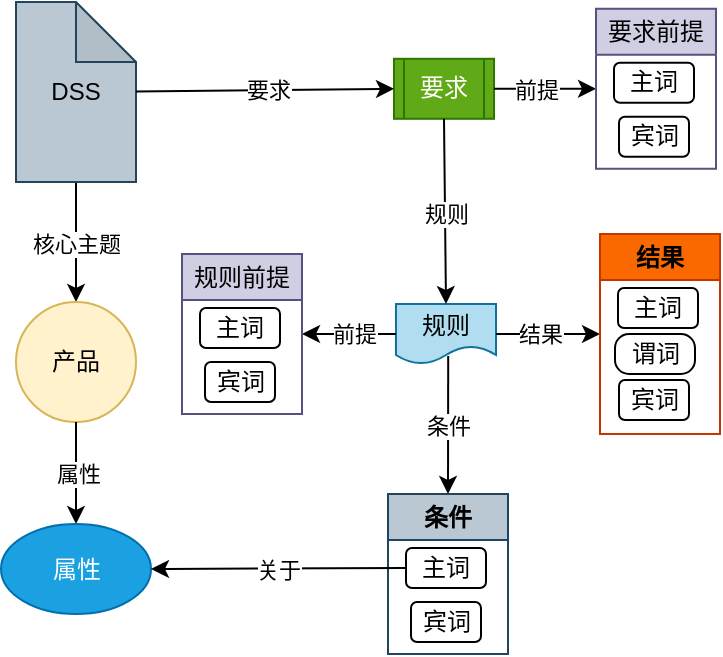 <mxfile version="22.1.7" type="github">
  <diagram name="第 1 页" id="mmYeaYz6IpLw3gN7_6xA">
    <mxGraphModel dx="1035" dy="536" grid="1" gridSize="10" guides="1" tooltips="1" connect="1" arrows="1" fold="1" page="1" pageScale="1" pageWidth="827" pageHeight="1169" math="0" shadow="0">
      <root>
        <mxCell id="0" />
        <mxCell id="1" parent="0" />
        <mxCell id="FaK1V-1xx2kYKJdkDcPP-4" style="rounded=0;orthogonalLoop=1;jettySize=auto;html=1;" edge="1" parent="1" source="FaK1V-1xx2kYKJdkDcPP-6" target="FaK1V-1xx2kYKJdkDcPP-2">
          <mxGeometry relative="1" as="geometry">
            <mxPoint x="130" y="135" as="sourcePoint" />
          </mxGeometry>
        </mxCell>
        <mxCell id="FaK1V-1xx2kYKJdkDcPP-5" value="核心主题" style="edgeLabel;html=1;align=center;verticalAlign=middle;resizable=0;points=[];" vertex="1" connectable="0" parent="FaK1V-1xx2kYKJdkDcPP-4">
          <mxGeometry x="0.015" relative="1" as="geometry">
            <mxPoint as="offset" />
          </mxGeometry>
        </mxCell>
        <mxCell id="FaK1V-1xx2kYKJdkDcPP-2" value="产品" style="ellipse;whiteSpace=wrap;html=1;aspect=fixed;fillColor=#fff2cc;strokeColor=#d6b656;" vertex="1" parent="1">
          <mxGeometry x="60" y="160" width="60" height="60" as="geometry" />
        </mxCell>
        <mxCell id="FaK1V-1xx2kYKJdkDcPP-6" value="DSS" style="shape=note;whiteSpace=wrap;html=1;backgroundOutline=1;darkOpacity=0.05;fillColor=#bac8d3;strokeColor=#23445d;" vertex="1" parent="1">
          <mxGeometry x="60" y="10" width="60" height="90" as="geometry" />
        </mxCell>
        <mxCell id="FaK1V-1xx2kYKJdkDcPP-14" style="rounded=0;orthogonalLoop=1;jettySize=auto;html=1;exitX=0.5;exitY=1;exitDx=0;exitDy=0;entryX=0.5;entryY=0;entryDx=0;entryDy=0;" edge="1" parent="1" source="FaK1V-1xx2kYKJdkDcPP-2" target="FaK1V-1xx2kYKJdkDcPP-13">
          <mxGeometry relative="1" as="geometry">
            <mxPoint x="-77.4" y="375" as="targetPoint" />
          </mxGeometry>
        </mxCell>
        <mxCell id="FaK1V-1xx2kYKJdkDcPP-24" value="属性" style="edgeLabel;html=1;align=center;verticalAlign=middle;resizable=0;points=[];" vertex="1" connectable="0" parent="FaK1V-1xx2kYKJdkDcPP-14">
          <mxGeometry x="0.004" y="1" relative="1" as="geometry">
            <mxPoint as="offset" />
          </mxGeometry>
        </mxCell>
        <mxCell id="FaK1V-1xx2kYKJdkDcPP-13" value="属性" style="ellipse;whiteSpace=wrap;html=1;fillColor=#1ba1e2;fontColor=#ffffff;strokeColor=#006EAF;" vertex="1" parent="1">
          <mxGeometry x="52.5" y="271" width="75" height="45" as="geometry" />
        </mxCell>
        <mxCell id="FaK1V-1xx2kYKJdkDcPP-16" value="要求" style="shape=process;whiteSpace=wrap;html=1;backgroundOutline=1;fillColor=#60a917;fontColor=#ffffff;strokeColor=#2D7600;" vertex="1" parent="1">
          <mxGeometry x="249" y="38.4" width="50" height="30" as="geometry" />
        </mxCell>
        <mxCell id="FaK1V-1xx2kYKJdkDcPP-17" style="rounded=0;orthogonalLoop=1;jettySize=auto;html=1;entryX=0;entryY=0.5;entryDx=0;entryDy=0;" edge="1" parent="1" source="FaK1V-1xx2kYKJdkDcPP-6" target="FaK1V-1xx2kYKJdkDcPP-16">
          <mxGeometry relative="1" as="geometry">
            <mxPoint x="140" y="145" as="sourcePoint" />
            <mxPoint x="250" y="145" as="targetPoint" />
          </mxGeometry>
        </mxCell>
        <mxCell id="FaK1V-1xx2kYKJdkDcPP-18" value="要求" style="edgeLabel;html=1;align=center;verticalAlign=middle;resizable=0;points=[];" vertex="1" connectable="0" parent="FaK1V-1xx2kYKJdkDcPP-17">
          <mxGeometry x="0.015" relative="1" as="geometry">
            <mxPoint as="offset" />
          </mxGeometry>
        </mxCell>
        <mxCell id="FaK1V-1xx2kYKJdkDcPP-25" style="rounded=0;orthogonalLoop=1;jettySize=auto;html=1;exitX=1;exitY=0.5;exitDx=0;exitDy=0;entryX=0;entryY=0.5;entryDx=0;entryDy=0;" edge="1" parent="1" source="FaK1V-1xx2kYKJdkDcPP-16" target="FaK1V-1xx2kYKJdkDcPP-87">
          <mxGeometry relative="1" as="geometry">
            <mxPoint x="340" y="60" as="targetPoint" />
            <mxPoint x="490" y="15" as="sourcePoint" />
          </mxGeometry>
        </mxCell>
        <mxCell id="FaK1V-1xx2kYKJdkDcPP-26" value="前提" style="edgeLabel;html=1;align=center;verticalAlign=middle;resizable=0;points=[];" vertex="1" connectable="0" parent="FaK1V-1xx2kYKJdkDcPP-25">
          <mxGeometry x="0.004" y="1" relative="1" as="geometry">
            <mxPoint x="-5" y="1" as="offset" />
          </mxGeometry>
        </mxCell>
        <mxCell id="FaK1V-1xx2kYKJdkDcPP-32" value="规则" style="shape=document;whiteSpace=wrap;html=1;boundedLbl=1;fillColor=#b1ddf0;strokeColor=#10739e;" vertex="1" parent="1">
          <mxGeometry x="250" y="161" width="50" height="30" as="geometry" />
        </mxCell>
        <mxCell id="FaK1V-1xx2kYKJdkDcPP-33" style="rounded=0;orthogonalLoop=1;jettySize=auto;html=1;exitX=0.5;exitY=1;exitDx=0;exitDy=0;entryX=0.5;entryY=0;entryDx=0;entryDy=0;" edge="1" parent="1" source="FaK1V-1xx2kYKJdkDcPP-16" target="FaK1V-1xx2kYKJdkDcPP-32">
          <mxGeometry relative="1" as="geometry">
            <mxPoint x="81.79" y="178.4" as="sourcePoint" />
            <mxPoint x="81.79" y="258.4" as="targetPoint" />
          </mxGeometry>
        </mxCell>
        <mxCell id="FaK1V-1xx2kYKJdkDcPP-34" value="规则" style="edgeLabel;html=1;align=center;verticalAlign=middle;resizable=0;points=[];" vertex="1" connectable="0" parent="FaK1V-1xx2kYKJdkDcPP-33">
          <mxGeometry x="0.015" relative="1" as="geometry">
            <mxPoint as="offset" />
          </mxGeometry>
        </mxCell>
        <mxCell id="FaK1V-1xx2kYKJdkDcPP-36" style="rounded=0;orthogonalLoop=1;jettySize=auto;html=1;exitX=0.522;exitY=0.867;exitDx=0;exitDy=0;exitPerimeter=0;entryX=0.5;entryY=0;entryDx=0;entryDy=0;" edge="1" parent="1" source="FaK1V-1xx2kYKJdkDcPP-32" target="FaK1V-1xx2kYKJdkDcPP-71">
          <mxGeometry relative="1" as="geometry">
            <mxPoint x="240" y="271" as="sourcePoint" />
            <mxPoint x="276" y="250" as="targetPoint" />
          </mxGeometry>
        </mxCell>
        <mxCell id="FaK1V-1xx2kYKJdkDcPP-37" value="条件" style="edgeLabel;html=1;align=center;verticalAlign=middle;resizable=0;points=[];" vertex="1" connectable="0" parent="FaK1V-1xx2kYKJdkDcPP-36">
          <mxGeometry x="0.015" relative="1" as="geometry">
            <mxPoint as="offset" />
          </mxGeometry>
        </mxCell>
        <mxCell id="FaK1V-1xx2kYKJdkDcPP-40" style="rounded=0;orthogonalLoop=1;jettySize=auto;html=1;exitX=1;exitY=0.5;exitDx=0;exitDy=0;entryX=0;entryY=0.5;entryDx=0;entryDy=0;" edge="1" parent="1" source="FaK1V-1xx2kYKJdkDcPP-32" target="FaK1V-1xx2kYKJdkDcPP-56">
          <mxGeometry relative="1" as="geometry">
            <mxPoint x="200" y="311" as="sourcePoint" />
            <mxPoint x="257.129" y="361" as="targetPoint" />
          </mxGeometry>
        </mxCell>
        <mxCell id="FaK1V-1xx2kYKJdkDcPP-41" value="结果" style="edgeLabel;html=1;align=center;verticalAlign=middle;resizable=0;points=[];" vertex="1" connectable="0" parent="FaK1V-1xx2kYKJdkDcPP-40">
          <mxGeometry x="0.015" relative="1" as="geometry">
            <mxPoint x="-5" as="offset" />
          </mxGeometry>
        </mxCell>
        <mxCell id="FaK1V-1xx2kYKJdkDcPP-52" style="rounded=0;orthogonalLoop=1;jettySize=auto;html=1;exitX=0;exitY=0.5;exitDx=0;exitDy=0;entryX=1;entryY=0.5;entryDx=0;entryDy=0;" edge="1" parent="1" source="FaK1V-1xx2kYKJdkDcPP-32" target="FaK1V-1xx2kYKJdkDcPP-84">
          <mxGeometry relative="1" as="geometry">
            <mxPoint x="254" y="305" as="sourcePoint" />
            <mxPoint x="303.79" y="251" as="targetPoint" />
          </mxGeometry>
        </mxCell>
        <mxCell id="FaK1V-1xx2kYKJdkDcPP-53" value="前提" style="edgeLabel;html=1;align=center;verticalAlign=middle;resizable=0;points=[];" vertex="1" connectable="0" parent="FaK1V-1xx2kYKJdkDcPP-52">
          <mxGeometry x="0.015" relative="1" as="geometry">
            <mxPoint x="3" as="offset" />
          </mxGeometry>
        </mxCell>
        <mxCell id="FaK1V-1xx2kYKJdkDcPP-56" value="结果" style="swimlane;whiteSpace=wrap;html=1;fillColor=#fa6800;fontColor=#000000;strokeColor=#C73500;" vertex="1" parent="1">
          <mxGeometry x="352" y="126" width="60" height="100" as="geometry" />
        </mxCell>
        <mxCell id="FaK1V-1xx2kYKJdkDcPP-57" value="主词" style="rounded=1;whiteSpace=wrap;html=1;" vertex="1" parent="FaK1V-1xx2kYKJdkDcPP-56">
          <mxGeometry x="9" y="27" width="40" height="20" as="geometry" />
        </mxCell>
        <mxCell id="FaK1V-1xx2kYKJdkDcPP-58" value="宾词" style="rounded=1;whiteSpace=wrap;html=1;" vertex="1" parent="FaK1V-1xx2kYKJdkDcPP-56">
          <mxGeometry x="9.5" y="73" width="35" height="20" as="geometry" />
        </mxCell>
        <mxCell id="FaK1V-1xx2kYKJdkDcPP-59" value="谓词" style="rounded=1;whiteSpace=wrap;html=1;arcSize=35;" vertex="1" parent="FaK1V-1xx2kYKJdkDcPP-56">
          <mxGeometry x="7.5" y="50" width="40" height="20" as="geometry" />
        </mxCell>
        <mxCell id="FaK1V-1xx2kYKJdkDcPP-71" value="条件" style="swimlane;whiteSpace=wrap;html=1;startSize=23;fillColor=#bac8d3;strokeColor=#23445d;" vertex="1" parent="1">
          <mxGeometry x="246" y="256" width="60" height="80" as="geometry" />
        </mxCell>
        <mxCell id="FaK1V-1xx2kYKJdkDcPP-72" value="主词" style="rounded=1;whiteSpace=wrap;html=1;" vertex="1" parent="FaK1V-1xx2kYKJdkDcPP-71">
          <mxGeometry x="9" y="27" width="40" height="20" as="geometry" />
        </mxCell>
        <mxCell id="FaK1V-1xx2kYKJdkDcPP-73" value="宾词" style="rounded=1;whiteSpace=wrap;html=1;" vertex="1" parent="FaK1V-1xx2kYKJdkDcPP-71">
          <mxGeometry x="11.5" y="54" width="35" height="20" as="geometry" />
        </mxCell>
        <mxCell id="FaK1V-1xx2kYKJdkDcPP-84" value="&lt;span style=&quot;font-weight: normal;&quot;&gt;规则前提&lt;/span&gt;" style="swimlane;whiteSpace=wrap;html=1;startSize=23;fillColor=#d0cee2;strokeColor=#56517e;" vertex="1" parent="1">
          <mxGeometry x="143.0" y="136" width="60" height="80" as="geometry" />
        </mxCell>
        <mxCell id="FaK1V-1xx2kYKJdkDcPP-85" value="主词" style="rounded=1;whiteSpace=wrap;html=1;" vertex="1" parent="FaK1V-1xx2kYKJdkDcPP-84">
          <mxGeometry x="9" y="27" width="40" height="20" as="geometry" />
        </mxCell>
        <mxCell id="FaK1V-1xx2kYKJdkDcPP-86" value="宾词" style="rounded=1;whiteSpace=wrap;html=1;" vertex="1" parent="FaK1V-1xx2kYKJdkDcPP-84">
          <mxGeometry x="11.5" y="54" width="35" height="20" as="geometry" />
        </mxCell>
        <mxCell id="FaK1V-1xx2kYKJdkDcPP-87" value="&lt;span style=&quot;font-weight: normal;&quot;&gt;要求前提&lt;/span&gt;" style="swimlane;whiteSpace=wrap;html=1;startSize=23;fillColor=#d0cee2;strokeColor=#56517e;" vertex="1" parent="1">
          <mxGeometry x="350" y="13.4" width="60" height="80" as="geometry" />
        </mxCell>
        <mxCell id="FaK1V-1xx2kYKJdkDcPP-88" value="主词" style="rounded=1;whiteSpace=wrap;html=1;" vertex="1" parent="FaK1V-1xx2kYKJdkDcPP-87">
          <mxGeometry x="9" y="27" width="40" height="20" as="geometry" />
        </mxCell>
        <mxCell id="FaK1V-1xx2kYKJdkDcPP-89" value="宾词" style="rounded=1;whiteSpace=wrap;html=1;" vertex="1" parent="FaK1V-1xx2kYKJdkDcPP-87">
          <mxGeometry x="11.5" y="54" width="35" height="20" as="geometry" />
        </mxCell>
        <mxCell id="FaK1V-1xx2kYKJdkDcPP-94" style="rounded=0;orthogonalLoop=1;jettySize=auto;html=1;entryX=1;entryY=0.5;entryDx=0;entryDy=0;exitX=0;exitY=0.5;exitDx=0;exitDy=0;" edge="1" parent="1" source="FaK1V-1xx2kYKJdkDcPP-72" target="FaK1V-1xx2kYKJdkDcPP-13">
          <mxGeometry relative="1" as="geometry">
            <mxPoint x="138" y="65" as="sourcePoint" />
            <mxPoint x="135.5" y="293.5" as="targetPoint" />
          </mxGeometry>
        </mxCell>
        <mxCell id="FaK1V-1xx2kYKJdkDcPP-95" value="关于" style="edgeLabel;html=1;align=center;verticalAlign=middle;resizable=0;points=[];" vertex="1" connectable="0" parent="FaK1V-1xx2kYKJdkDcPP-94">
          <mxGeometry x="0.015" relative="1" as="geometry">
            <mxPoint as="offset" />
          </mxGeometry>
        </mxCell>
      </root>
    </mxGraphModel>
  </diagram>
</mxfile>
